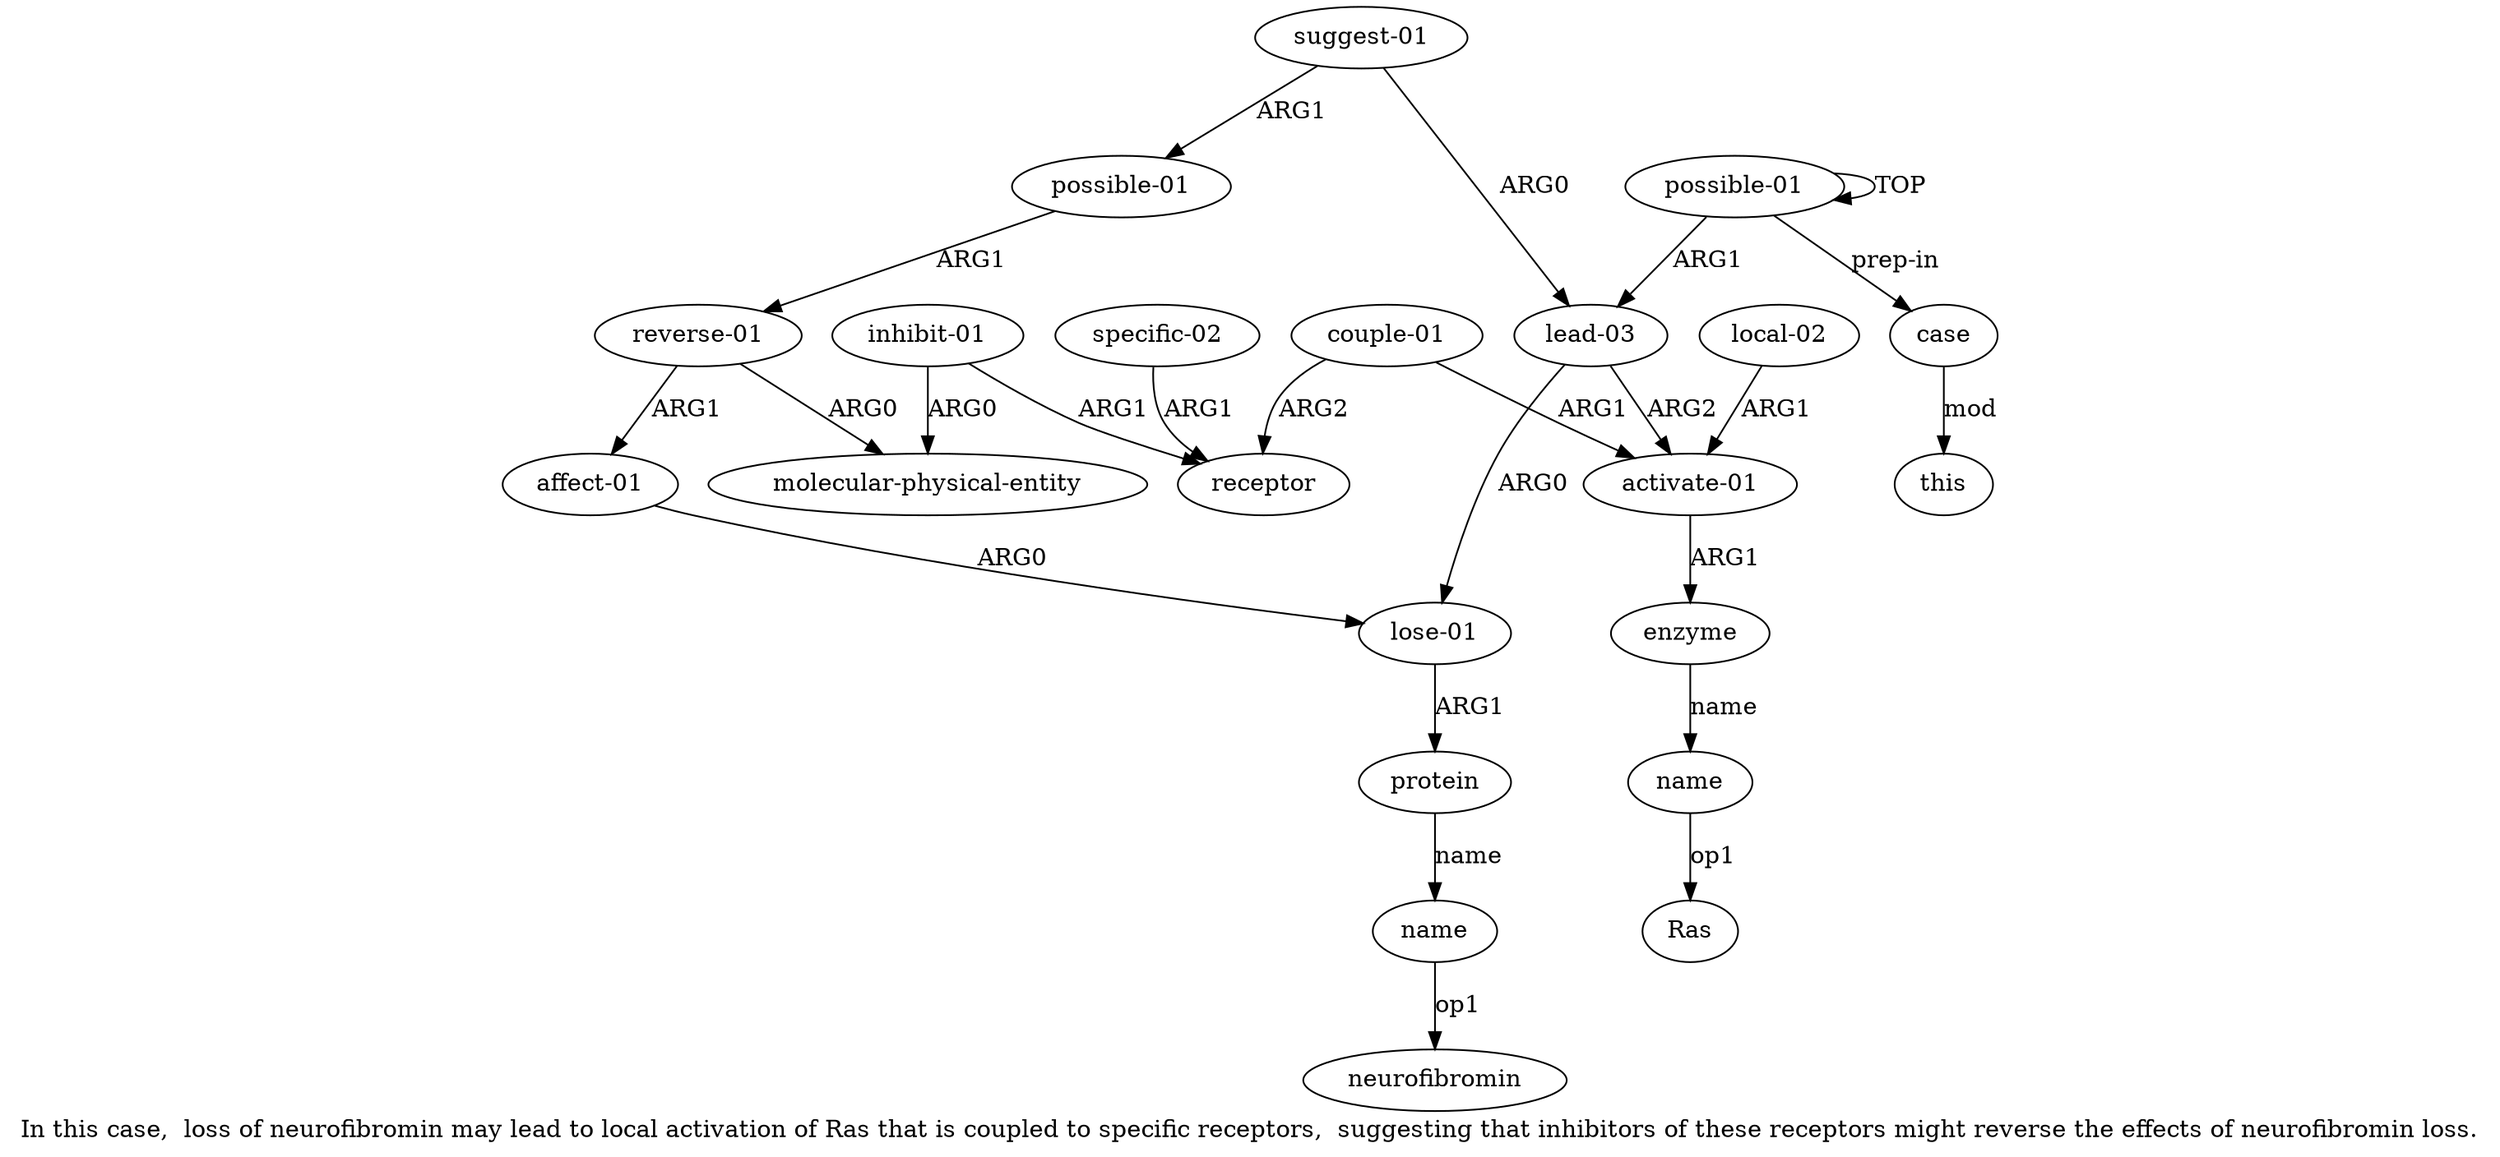 digraph  {
	graph [label="In this case,  loss of neurofibromin may lead to local activation of Ras that is coupled to specific receptors,  suggesting that \
inhibitors of these receptors might reverse the effects of neurofibromin loss."];
	node [label="\N"];
	"a4 neurofibromin"	 [color=black,
		gold_ind=-1,
		gold_label=neurofibromin,
		label=neurofibromin,
		test_ind=-1,
		test_label=neurofibromin];
	"a7 Ras"	 [color=black,
		gold_ind=-1,
		gold_label=Ras,
		label=Ras,
		test_ind=-1,
		test_label=Ras];
	a15	 [color=black,
		gold_ind=15,
		gold_label="molecular-physical-entity",
		label="molecular-physical-entity",
		test_ind=15,
		test_label="molecular-physical-entity"];
	a14	 [color=black,
		gold_ind=14,
		gold_label="reverse-01",
		label="reverse-01",
		test_ind=14,
		test_label="reverse-01"];
	a14 -> a15 [key=0,
	color=black,
	gold_label=ARG0,
	label=ARG0,
	test_label=ARG0];
a17 [color=black,
	gold_ind=17,
	gold_label="affect-01",
	label="affect-01",
	test_ind=17,
	test_label="affect-01"];
a14 -> a17 [key=0,
color=black,
gold_label=ARG1,
label=ARG1,
test_label=ARG1];
a2 [color=black,
gold_ind=2,
gold_label="lose-01",
label="lose-01",
test_ind=2,
test_label="lose-01"];
a17 -> a2 [key=0,
color=black,
gold_label=ARG0,
label=ARG0,
test_label=ARG0];
a16 [color=black,
gold_ind=16,
gold_label="inhibit-01",
label="inhibit-01",
test_ind=16,
test_label="inhibit-01"];
a16 -> a15 [key=0,
color=black,
gold_label=ARG0,
label=ARG0,
test_label=ARG0];
a10 [color=black,
gold_ind=10,
gold_label=receptor,
label=receptor,
test_ind=10,
test_label=receptor];
a16 -> a10 [key=0,
color=black,
gold_label=ARG1,
label=ARG1,
test_label=ARG1];
a11 [color=black,
gold_ind=11,
gold_label="specific-02",
label="specific-02",
test_ind=11,
test_label="specific-02"];
a11 -> a10 [key=0,
color=black,
gold_label=ARG1,
label=ARG1,
test_label=ARG1];
a13 [color=black,
gold_ind=13,
gold_label="possible-01",
label="possible-01",
test_ind=13,
test_label="possible-01"];
a13 -> a14 [key=0,
color=black,
gold_label=ARG1,
label=ARG1,
test_label=ARG1];
a12 [color=black,
gold_ind=12,
gold_label="suggest-01",
label="suggest-01",
test_ind=12,
test_label="suggest-01"];
a12 -> a13 [key=0,
color=black,
gold_label=ARG1,
label=ARG1,
test_label=ARG1];
a1 [color=black,
gold_ind=1,
gold_label="lead-03",
label="lead-03",
test_ind=1,
test_label="lead-03"];
a12 -> a1 [key=0,
color=black,
gold_label=ARG0,
label=ARG0,
test_label=ARG0];
a19 [color=black,
gold_ind=19,
gold_label=this,
label=this,
test_ind=19,
test_label=this];
a18 [color=black,
gold_ind=18,
gold_label=case,
label=case,
test_ind=18,
test_label=case];
a18 -> a19 [key=0,
color=black,
gold_label=mod,
label=mod,
test_label=mod];
a1 -> a2 [key=0,
color=black,
gold_label=ARG0,
label=ARG0,
test_label=ARG0];
a5 [color=black,
gold_ind=5,
gold_label="activate-01",
label="activate-01",
test_ind=5,
test_label="activate-01"];
a1 -> a5 [key=0,
color=black,
gold_label=ARG2,
label=ARG2,
test_label=ARG2];
a0 [color=black,
gold_ind=0,
gold_label="possible-01",
label="possible-01",
test_ind=0,
test_label="possible-01"];
a0 -> a18 [key=0,
color=black,
gold_label="prep-in",
label="prep-in",
test_label="prep-in"];
a0 -> a1 [key=0,
color=black,
gold_label=ARG1,
label=ARG1,
test_label=ARG1];
a0 -> a0 [key=0,
color=black,
gold_label=TOP,
label=TOP,
test_label=TOP];
a3 [color=black,
gold_ind=3,
gold_label=protein,
label=protein,
test_ind=3,
test_label=protein];
a4 [color=black,
gold_ind=4,
gold_label=name,
label=name,
test_ind=4,
test_label=name];
a3 -> a4 [key=0,
color=black,
gold_label=name,
label=name,
test_label=name];
a2 -> a3 [key=0,
color=black,
gold_label=ARG1,
label=ARG1,
test_label=ARG1];
a6 [color=black,
gold_ind=6,
gold_label=enzyme,
label=enzyme,
test_ind=6,
test_label=enzyme];
a5 -> a6 [key=0,
color=black,
gold_label=ARG1,
label=ARG1,
test_label=ARG1];
a4 -> "a4 neurofibromin" [key=0,
color=black,
gold_label=op1,
label=op1,
test_label=op1];
a7 [color=black,
gold_ind=7,
gold_label=name,
label=name,
test_ind=7,
test_label=name];
a7 -> "a7 Ras" [key=0,
color=black,
gold_label=op1,
label=op1,
test_label=op1];
a6 -> a7 [key=0,
color=black,
gold_label=name,
label=name,
test_label=name];
a9 [color=black,
gold_ind=9,
gold_label="couple-01",
label="couple-01",
test_ind=9,
test_label="couple-01"];
a9 -> a10 [key=0,
color=black,
gold_label=ARG2,
label=ARG2,
test_label=ARG2];
a9 -> a5 [key=0,
color=black,
gold_label=ARG1,
label=ARG1,
test_label=ARG1];
a8 [color=black,
gold_ind=8,
gold_label="local-02",
label="local-02",
test_ind=8,
test_label="local-02"];
a8 -> a5 [key=0,
color=black,
gold_label=ARG1,
label=ARG1,
test_label=ARG1];
}
